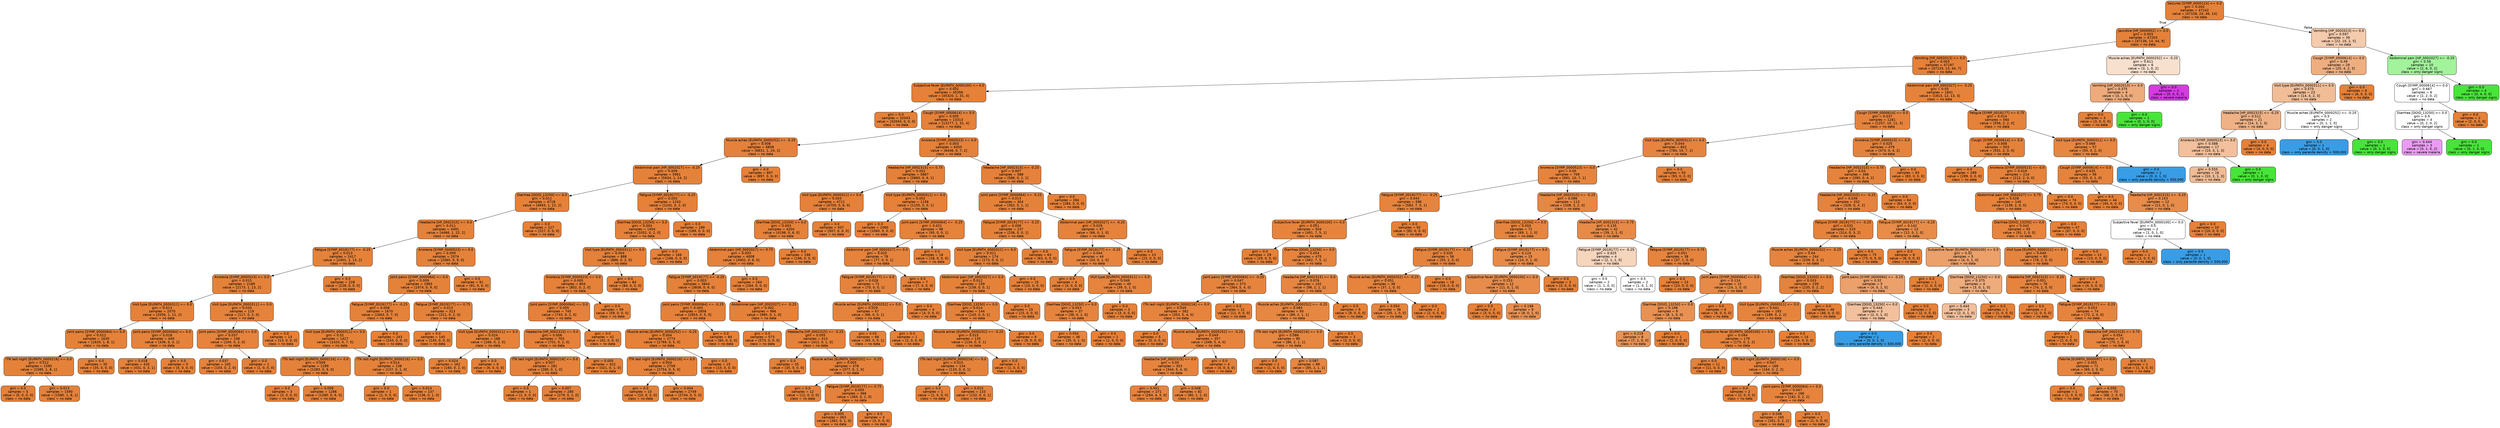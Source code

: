 digraph Tree {
node [shape=box, style="filled, rounded", color="black", fontname=helvetica] ;
edge [fontname=helvetica] ;
0 [label="Seizures [SYMP_0000124] <= 0.0\ngini = 0.004\nsamples = 47242\nvalue = [47158, 24, 46, 14]\nclass = no data", fillcolor="#e58139"] ;
1 [label="Jaundice [HP_0000952] <= 0.0\ngini = 0.003\nsamples = 47203\nvalue = [47136, 14, 44, 9]\nclass = no data", fillcolor="#e58139"] ;
0 -> 1 [labeldistance=2.5, labelangle=45, headlabel="True"] ;
2 [label="Vomiting [HP_0002013] <= 0.0\ngini = 0.003\nsamples = 47197\nvalue = [47133, 13, 44, 7]\nclass = no data", fillcolor="#e58139"] ;
1 -> 2 ;
3 [label="Subjective fever [EUPATH_0000100] <= 0.0\ngini = 0.002\nsamples = 45356\nvalue = [45320, 1, 31, 4]\nclass = no data", fillcolor="#e58139"] ;
2 -> 3 ;
4 [label="gini = 0.0\nsamples = 32043\nvalue = [32043, 0, 0, 0]\nclass = no data", fillcolor="#e58139"] ;
3 -> 4 ;
5 [label="Cough [SYMP_0000614] <= 0.0\ngini = 0.005\nsamples = 13313\nvalue = [13277, 1, 31, 4]\nclass = no data", fillcolor="#e5813a"] ;
3 -> 5 ;
6 [label="Muscle aches [EUPATH_0000252] <= -0.25\ngini = 0.008\nsamples = 6858\nvalue = [6831, 1, 24, 2]\nclass = no data", fillcolor="#e5813a"] ;
5 -> 6 ;
7 [label="Abdominal pain [HP_0002027] <= -0.25\ngini = 0.009\nsamples = 5961\nvalue = [5934, 1, 24, 2]\nclass = no data", fillcolor="#e5823a"] ;
6 -> 7 ;
8 [label="Diarrhea [DOID_13250] <= 0.0\ngini = 0.011\nsamples = 4718\nvalue = [4693, 1, 22, 2]\nclass = no data", fillcolor="#e5823a"] ;
7 -> 8 ;
9 [label="Headache [HP_0002315] <= 0.0\ngini = 0.011\nsamples = 4491\nvalue = [4466, 1, 22, 2]\nclass = no data", fillcolor="#e5823a"] ;
8 -> 9 ;
10 [label="Fatigue [SYMP_0019177] <= -0.25\ngini = 0.013\nsamples = 2417\nvalue = [2401, 1, 13, 2]\nclass = no data", fillcolor="#e5823a"] ;
9 -> 10 ;
11 [label="Anorexia [SYMP_0000523] <= 0.0\ngini = 0.015\nsamples = 2189\nvalue = [2173, 1, 13, 2]\nclass = no data", fillcolor="#e5823a"] ;
10 -> 11 ;
12 [label="Visit type [EUPATH_0000311] <= 0.0\ngini = 0.013\nsamples = 2070\nvalue = [2056, 1, 11, 2]\nclass = no data", fillcolor="#e5823a"] ;
11 -> 12 ;
13 [label="Joint pains [SYMP_0000064] <= 0.0\ngini = 0.012\nsamples = 1630\nvalue = [1620, 1, 8, 1]\nclass = no data", fillcolor="#e5823a"] ;
12 -> 13 ;
14 [label="ITN last night [EUPATH_0000216] <= 0.0\ngini = 0.012\nsamples = 1595\nvalue = [1585, 1, 8, 1]\nclass = no data", fillcolor="#e5823a"] ;
13 -> 14 ;
15 [label="gini = 0.0\nsamples = 5\nvalue = [5, 0, 0, 0]\nclass = no data", fillcolor="#e58139"] ;
14 -> 15 ;
16 [label="gini = 0.013\nsamples = 1590\nvalue = [1580, 1, 8, 1]\nclass = no data", fillcolor="#e5823a"] ;
14 -> 16 ;
17 [label="gini = 0.0\nsamples = 35\nvalue = [35, 0, 0, 0]\nclass = no data", fillcolor="#e58139"] ;
13 -> 17 ;
18 [label="Joint pains [SYMP_0000064] <= 0.0\ngini = 0.018\nsamples = 440\nvalue = [436, 0, 3, 1]\nclass = no data", fillcolor="#e5823b"] ;
12 -> 18 ;
19 [label="gini = 0.018\nsamples = 435\nvalue = [431, 0, 3, 1]\nclass = no data", fillcolor="#e5823b"] ;
18 -> 19 ;
20 [label="gini = 0.0\nsamples = 5\nvalue = [5, 0, 0, 0]\nclass = no data", fillcolor="#e58139"] ;
18 -> 20 ;
21 [label="Visit type [EUPATH_0000311] <= 0.0\ngini = 0.033\nsamples = 119\nvalue = [117, 0, 2, 0]\nclass = no data", fillcolor="#e5833c"] ;
11 -> 21 ;
22 [label="Joint pains [SYMP_0000064] <= 0.0\ngini = 0.037\nsamples = 106\nvalue = [104, 0, 2, 0]\nclass = no data", fillcolor="#e6833d"] ;
21 -> 22 ;
23 [label="gini = 0.037\nsamples = 105\nvalue = [103, 0, 2, 0]\nclass = no data", fillcolor="#e6833d"] ;
22 -> 23 ;
24 [label="gini = 0.0\nsamples = 1\nvalue = [1, 0, 0, 0]\nclass = no data", fillcolor="#e58139"] ;
22 -> 24 ;
25 [label="gini = 0.0\nsamples = 13\nvalue = [13, 0, 0, 0]\nclass = no data", fillcolor="#e58139"] ;
21 -> 25 ;
26 [label="gini = 0.0\nsamples = 228\nvalue = [228, 0, 0, 0]\nclass = no data", fillcolor="#e58139"] ;
10 -> 26 ;
27 [label="Anorexia [SYMP_0000523] <= 0.0\ngini = 0.009\nsamples = 2074\nvalue = [2065, 0, 9, 0]\nclass = no data", fillcolor="#e5823a"] ;
9 -> 27 ;
28 [label="Joint pains [SYMP_0000064] <= 0.0\ngini = 0.009\nsamples = 1983\nvalue = [1974, 0, 9, 0]\nclass = no data", fillcolor="#e5823a"] ;
27 -> 28 ;
29 [label="Fatigue [SYMP_0019177] <= -0.25\ngini = 0.008\nsamples = 1670\nvalue = [1663, 0, 7, 0]\nclass = no data", fillcolor="#e5823a"] ;
28 -> 29 ;
30 [label="Visit type [EUPATH_0000311] <= 0.0\ngini = 0.01\nsamples = 1427\nvalue = [1420, 0, 7, 0]\nclass = no data", fillcolor="#e5823a"] ;
29 -> 30 ;
31 [label="ITN last night [EUPATH_0000216] <= 0.0\ngini = 0.009\nsamples = 1289\nvalue = [1283, 0, 6, 0]\nclass = no data", fillcolor="#e5823a"] ;
30 -> 31 ;
32 [label="gini = 0.0\nsamples = 3\nvalue = [3, 0, 0, 0]\nclass = no data", fillcolor="#e58139"] ;
31 -> 32 ;
33 [label="gini = 0.009\nsamples = 1286\nvalue = [1280, 0, 6, 0]\nclass = no data", fillcolor="#e5823a"] ;
31 -> 33 ;
34 [label="ITN last night [EUPATH_0000216] <= 0.0\ngini = 0.014\nsamples = 138\nvalue = [137, 0, 1, 0]\nclass = no data", fillcolor="#e5823a"] ;
30 -> 34 ;
35 [label="gini = 0.0\nsamples = 1\nvalue = [1, 0, 0, 0]\nclass = no data", fillcolor="#e58139"] ;
34 -> 35 ;
36 [label="gini = 0.014\nsamples = 137\nvalue = [136, 0, 1, 0]\nclass = no data", fillcolor="#e5823a"] ;
34 -> 36 ;
37 [label="gini = 0.0\nsamples = 243\nvalue = [243, 0, 0, 0]\nclass = no data", fillcolor="#e58139"] ;
29 -> 37 ;
38 [label="Fatigue [SYMP_0019177] <= 0.75\ngini = 0.013\nsamples = 313\nvalue = [311, 0, 2, 0]\nclass = no data", fillcolor="#e5823a"] ;
28 -> 38 ;
39 [label="gini = 0.0\nsamples = 145\nvalue = [145, 0, 0, 0]\nclass = no data", fillcolor="#e58139"] ;
38 -> 39 ;
40 [label="Visit type [EUPATH_0000311] <= 0.0\ngini = 0.024\nsamples = 168\nvalue = [166, 0, 2, 0]\nclass = no data", fillcolor="#e5833b"] ;
38 -> 40 ;
41 [label="gini = 0.024\nsamples = 162\nvalue = [160, 0, 2, 0]\nclass = no data", fillcolor="#e5833b"] ;
40 -> 41 ;
42 [label="gini = 0.0\nsamples = 6\nvalue = [6, 0, 0, 0]\nclass = no data", fillcolor="#e58139"] ;
40 -> 42 ;
43 [label="gini = 0.0\nsamples = 91\nvalue = [91, 0, 0, 0]\nclass = no data", fillcolor="#e58139"] ;
27 -> 43 ;
44 [label="gini = 0.0\nsamples = 227\nvalue = [227, 0, 0, 0]\nclass = no data", fillcolor="#e58139"] ;
8 -> 44 ;
45 [label="Fatigue [SYMP_0019177] <= -0.25\ngini = 0.003\nsamples = 1243\nvalue = [1241, 0, 2, 0]\nclass = no data", fillcolor="#e58139"] ;
7 -> 45 ;
46 [label="Diarrhea [DOID_13250] <= 0.0\ngini = 0.004\nsamples = 1054\nvalue = [1052, 0, 2, 0]\nclass = no data", fillcolor="#e58139"] ;
45 -> 46 ;
47 [label="Visit type [EUPATH_0000311] <= 0.0\ngini = 0.004\nsamples = 888\nvalue = [886, 0, 2, 0]\nclass = no data", fillcolor="#e58139"] ;
46 -> 47 ;
48 [label="Anorexia [SYMP_0000523] <= 0.0\ngini = 0.005\nsamples = 804\nvalue = [802, 0, 2, 0]\nclass = no data", fillcolor="#e58139"] ;
47 -> 48 ;
49 [label="Joint pains [SYMP_0000064] <= 0.0\ngini = 0.005\nsamples = 745\nvalue = [743, 0, 2, 0]\nclass = no data", fillcolor="#e5813a"] ;
48 -> 49 ;
50 [label="Headache [HP_0002315] <= 0.0\ngini = 0.006\nsamples = 703\nvalue = [701, 0, 2, 0]\nclass = no data", fillcolor="#e5813a"] ;
49 -> 50 ;
51 [label="ITN last night [EUPATH_0000216] <= 0.0\ngini = 0.007\nsamples = 281\nvalue = [280, 0, 1, 0]\nclass = no data", fillcolor="#e5813a"] ;
50 -> 51 ;
52 [label="gini = 0.0\nsamples = 1\nvalue = [1, 0, 0, 0]\nclass = no data", fillcolor="#e58139"] ;
51 -> 52 ;
53 [label="gini = 0.007\nsamples = 280\nvalue = [279, 0, 1, 0]\nclass = no data", fillcolor="#e5813a"] ;
51 -> 53 ;
54 [label="gini = 0.005\nsamples = 422\nvalue = [421, 0, 1, 0]\nclass = no data", fillcolor="#e58139"] ;
50 -> 54 ;
55 [label="gini = 0.0\nsamples = 42\nvalue = [42, 0, 0, 0]\nclass = no data", fillcolor="#e58139"] ;
49 -> 55 ;
56 [label="gini = 0.0\nsamples = 59\nvalue = [59, 0, 0, 0]\nclass = no data", fillcolor="#e58139"] ;
48 -> 56 ;
57 [label="gini = 0.0\nsamples = 84\nvalue = [84, 0, 0, 0]\nclass = no data", fillcolor="#e58139"] ;
47 -> 57 ;
58 [label="gini = 0.0\nsamples = 166\nvalue = [166, 0, 0, 0]\nclass = no data", fillcolor="#e58139"] ;
46 -> 58 ;
59 [label="gini = 0.0\nsamples = 189\nvalue = [189, 0, 0, 0]\nclass = no data", fillcolor="#e58139"] ;
45 -> 59 ;
60 [label="gini = 0.0\nsamples = 897\nvalue = [897, 0, 0, 0]\nclass = no data", fillcolor="#e58139"] ;
6 -> 60 ;
61 [label="Anorexia [SYMP_0000523] <= 0.0\ngini = 0.003\nsamples = 6455\nvalue = [6446, 0, 7, 2]\nclass = no data", fillcolor="#e58139"] ;
5 -> 61 ;
62 [label="Headache [HP_0002315] <= 0.75\ngini = 0.002\nsamples = 5867\nvalue = [5860, 0, 6, 1]\nclass = no data", fillcolor="#e58139"] ;
61 -> 62 ;
63 [label="Visit type [EUPATH_0000311] <= 0.0\ngini = 0.003\nsamples = 4711\nvalue = [4705, 0, 6, 0]\nclass = no data", fillcolor="#e58139"] ;
62 -> 63 ;
64 [label="Diarrhea [DOID_13250] <= 0.0\ngini = 0.003\nsamples = 4204\nvalue = [4198, 0, 6, 0]\nclass = no data", fillcolor="#e58139"] ;
63 -> 64 ;
65 [label="Abdominal pain [HP_0002027] <= 0.75\ngini = 0.003\nsamples = 4008\nvalue = [4002, 0, 6, 0]\nclass = no data", fillcolor="#e58139"] ;
64 -> 65 ;
66 [label="Fatigue [SYMP_0019177] <= -0.25\ngini = 0.003\nsamples = 3844\nvalue = [3838, 0, 6, 0]\nclass = no data", fillcolor="#e58139"] ;
65 -> 66 ;
67 [label="Joint pains [SYMP_0000064] <= -0.25\ngini = 0.003\nsamples = 2858\nvalue = [2853, 0, 5, 0]\nclass = no data", fillcolor="#e58139"] ;
66 -> 67 ;
68 [label="Muscle aches [EUPATH_0000252] <= -0.25\ngini = 0.004\nsamples = 2774\nvalue = [2769, 0, 5, 0]\nclass = no data", fillcolor="#e58139"] ;
67 -> 68 ;
69 [label="ITN last night [EUPATH_0000216] <= 0.0\ngini = 0.004\nsamples = 2759\nvalue = [2754, 0, 5, 0]\nclass = no data", fillcolor="#e58139"] ;
68 -> 69 ;
70 [label="gini = 0.0\nsamples = 10\nvalue = [10, 0, 0, 0]\nclass = no data", fillcolor="#e58139"] ;
69 -> 70 ;
71 [label="gini = 0.004\nsamples = 2749\nvalue = [2744, 0, 5, 0]\nclass = no data", fillcolor="#e58139"] ;
69 -> 71 ;
72 [label="gini = 0.0\nsamples = 15\nvalue = [15, 0, 0, 0]\nclass = no data", fillcolor="#e58139"] ;
68 -> 72 ;
73 [label="gini = 0.0\nsamples = 84\nvalue = [84, 0, 0, 0]\nclass = no data", fillcolor="#e58139"] ;
67 -> 73 ;
74 [label="Abdominal pain [HP_0002027] <= -0.25\ngini = 0.002\nsamples = 986\nvalue = [985, 0, 1, 0]\nclass = no data", fillcolor="#e58139"] ;
66 -> 74 ;
75 [label="gini = 0.0\nsamples = 573\nvalue = [573, 0, 0, 0]\nclass = no data", fillcolor="#e58139"] ;
74 -> 75 ;
76 [label="Headache [HP_0002315] <= -0.25\ngini = 0.005\nsamples = 413\nvalue = [412, 0, 1, 0]\nclass = no data", fillcolor="#e58139"] ;
74 -> 76 ;
77 [label="gini = 0.0\nsamples = 35\nvalue = [35, 0, 0, 0]\nclass = no data", fillcolor="#e58139"] ;
76 -> 77 ;
78 [label="Muscle aches [EUPATH_0000252] <= -0.25\ngini = 0.005\nsamples = 378\nvalue = [377, 0, 1, 0]\nclass = no data", fillcolor="#e5813a"] ;
76 -> 78 ;
79 [label="gini = 0.0\nsamples = 12\nvalue = [12, 0, 0, 0]\nclass = no data", fillcolor="#e58139"] ;
78 -> 79 ;
80 [label="Fatigue [SYMP_0019177] <= 0.75\ngini = 0.005\nsamples = 366\nvalue = [365, 0, 1, 0]\nclass = no data", fillcolor="#e5813a"] ;
78 -> 80 ;
81 [label="gini = 0.005\nsamples = 363\nvalue = [362, 0, 1, 0]\nclass = no data", fillcolor="#e5813a"] ;
80 -> 81 ;
82 [label="gini = 0.0\nsamples = 3\nvalue = [3, 0, 0, 0]\nclass = no data", fillcolor="#e58139"] ;
80 -> 82 ;
83 [label="gini = 0.0\nsamples = 164\nvalue = [164, 0, 0, 0]\nclass = no data", fillcolor="#e58139"] ;
65 -> 83 ;
84 [label="gini = 0.0\nsamples = 196\nvalue = [196, 0, 0, 0]\nclass = no data", fillcolor="#e58139"] ;
64 -> 84 ;
85 [label="gini = 0.0\nsamples = 507\nvalue = [507, 0, 0, 0]\nclass = no data", fillcolor="#e58139"] ;
63 -> 85 ;
86 [label="Visit type [EUPATH_0000311] <= 0.0\ngini = 0.002\nsamples = 1156\nvalue = [1155, 0, 0, 1]\nclass = no data", fillcolor="#e58139"] ;
62 -> 86 ;
87 [label="gini = 0.0\nsamples = 1060\nvalue = [1060, 0, 0, 0]\nclass = no data", fillcolor="#e58139"] ;
86 -> 87 ;
88 [label="Joint pains [SYMP_0000064] <= -0.25\ngini = 0.021\nsamples = 96\nvalue = [95, 0, 0, 1]\nclass = no data", fillcolor="#e5823b"] ;
86 -> 88 ;
89 [label="Abdominal pain [HP_0002027] <= 0.0\ngini = 0.025\nsamples = 78\nvalue = [77, 0, 0, 1]\nclass = no data", fillcolor="#e5833c"] ;
88 -> 89 ;
90 [label="Fatigue [SYMP_0019177] <= 0.0\ngini = 0.028\nsamples = 71\nvalue = [70, 0, 0, 1]\nclass = no data", fillcolor="#e5833c"] ;
89 -> 90 ;
91 [label="Muscle aches [EUPATH_0000252] <= 0.0\ngini = 0.029\nsamples = 67\nvalue = [66, 0, 0, 1]\nclass = no data", fillcolor="#e5833c"] ;
90 -> 91 ;
92 [label="gini = 0.03\nsamples = 66\nvalue = [65, 0, 0, 1]\nclass = no data", fillcolor="#e5833c"] ;
91 -> 92 ;
93 [label="gini = 0.0\nsamples = 1\nvalue = [1, 0, 0, 0]\nclass = no data", fillcolor="#e58139"] ;
91 -> 93 ;
94 [label="gini = 0.0\nsamples = 4\nvalue = [4, 0, 0, 0]\nclass = no data", fillcolor="#e58139"] ;
90 -> 94 ;
95 [label="gini = 0.0\nsamples = 7\nvalue = [7, 0, 0, 0]\nclass = no data", fillcolor="#e58139"] ;
89 -> 95 ;
96 [label="gini = 0.0\nsamples = 18\nvalue = [18, 0, 0, 0]\nclass = no data", fillcolor="#e58139"] ;
88 -> 96 ;
97 [label="Headache [HP_0002315] <= -0.25\ngini = 0.007\nsamples = 588\nvalue = [586, 0, 1, 1]\nclass = no data", fillcolor="#e5813a"] ;
61 -> 97 ;
98 [label="Joint pains [SYMP_0000064] <= -0.25\ngini = 0.013\nsamples = 304\nvalue = [302, 0, 1, 1]\nclass = no data", fillcolor="#e5823a"] ;
97 -> 98 ;
99 [label="Fatigue [SYMP_0019177] <= -0.25\ngini = 0.008\nsamples = 237\nvalue = [236, 0, 0, 1]\nclass = no data", fillcolor="#e5823a"] ;
98 -> 99 ;
100 [label="Visit type [EUPATH_0000311] <= 0.0\ngini = 0.011\nsamples = 174\nvalue = [173, 0, 0, 1]\nclass = no data", fillcolor="#e5823a"] ;
99 -> 100 ;
101 [label="Abdominal pain [HP_0002027] <= 0.0\ngini = 0.012\nsamples = 159\nvalue = [158, 0, 0, 1]\nclass = no data", fillcolor="#e5823a"] ;
100 -> 101 ;
102 [label="Diarrhea [DOID_13250] <= 0.0\ngini = 0.014\nsamples = 144\nvalue = [143, 0, 0, 1]\nclass = no data", fillcolor="#e5823a"] ;
101 -> 102 ;
103 [label="Muscle aches [EUPATH_0000252] <= -0.25\ngini = 0.015\nsamples = 135\nvalue = [134, 0, 0, 1]\nclass = no data", fillcolor="#e5823a"] ;
102 -> 103 ;
104 [label="ITN last night [EUPATH_0000216] <= 0.0\ngini = 0.015\nsamples = 134\nvalue = [133, 0, 0, 1]\nclass = no data", fillcolor="#e5823a"] ;
103 -> 104 ;
105 [label="gini = 0.0\nsamples = 1\nvalue = [1, 0, 0, 0]\nclass = no data", fillcolor="#e58139"] ;
104 -> 105 ;
106 [label="gini = 0.015\nsamples = 133\nvalue = [132, 0, 0, 1]\nclass = no data", fillcolor="#e5823b"] ;
104 -> 106 ;
107 [label="gini = 0.0\nsamples = 1\nvalue = [1, 0, 0, 0]\nclass = no data", fillcolor="#e58139"] ;
103 -> 107 ;
108 [label="gini = 0.0\nsamples = 9\nvalue = [9, 0, 0, 0]\nclass = no data", fillcolor="#e58139"] ;
102 -> 108 ;
109 [label="gini = 0.0\nsamples = 15\nvalue = [15, 0, 0, 0]\nclass = no data", fillcolor="#e58139"] ;
101 -> 109 ;
110 [label="gini = 0.0\nsamples = 15\nvalue = [15, 0, 0, 0]\nclass = no data", fillcolor="#e58139"] ;
100 -> 110 ;
111 [label="gini = 0.0\nsamples = 63\nvalue = [63, 0, 0, 0]\nclass = no data", fillcolor="#e58139"] ;
99 -> 111 ;
112 [label="Abdominal pain [HP_0002027] <= -0.25\ngini = 0.029\nsamples = 67\nvalue = [66, 0, 1, 0]\nclass = no data", fillcolor="#e5833c"] ;
98 -> 112 ;
113 [label="Fatigue [SYMP_0019177] <= -0.25\ngini = 0.044\nsamples = 44\nvalue = [43, 0, 1, 0]\nclass = no data", fillcolor="#e6843e"] ;
112 -> 113 ;
114 [label="gini = 0.0\nsamples = 4\nvalue = [4, 0, 0, 0]\nclass = no data", fillcolor="#e58139"] ;
113 -> 114 ;
115 [label="Visit type [EUPATH_0000311] <= 0.0\ngini = 0.049\nsamples = 40\nvalue = [39, 0, 1, 0]\nclass = no data", fillcolor="#e6843e"] ;
113 -> 115 ;
116 [label="Diarrhea [DOID_13250] <= 0.0\ngini = 0.053\nsamples = 37\nvalue = [36, 0, 1, 0]\nclass = no data", fillcolor="#e6843e"] ;
115 -> 116 ;
117 [label="gini = 0.054\nsamples = 36\nvalue = [35, 0, 1, 0]\nclass = no data", fillcolor="#e6853f"] ;
116 -> 117 ;
118 [label="gini = 0.0\nsamples = 1\nvalue = [1, 0, 0, 0]\nclass = no data", fillcolor="#e58139"] ;
116 -> 118 ;
119 [label="gini = 0.0\nsamples = 3\nvalue = [3, 0, 0, 0]\nclass = no data", fillcolor="#e58139"] ;
115 -> 119 ;
120 [label="gini = 0.0\nsamples = 23\nvalue = [23, 0, 0, 0]\nclass = no data", fillcolor="#e58139"] ;
112 -> 120 ;
121 [label="gini = 0.0\nsamples = 284\nvalue = [284, 0, 0, 0]\nclass = no data", fillcolor="#e58139"] ;
97 -> 121 ;
122 [label="Abdominal pain [HP_0002027] <= -0.25\ngini = 0.03\nsamples = 1841\nvalue = [1813, 12, 13, 3]\nclass = no data", fillcolor="#e5833c"] ;
2 -> 122 ;
123 [label="Cough [SYMP_0000614] <= 0.0\ngini = 0.037\nsamples = 1281\nvalue = [1257, 10, 11, 3]\nclass = no data", fillcolor="#e5833d"] ;
122 -> 123 ;
124 [label="Visit type [EUPATH_0000311] <= 0.0\ngini = 0.044\nsamples = 802\nvalue = [784, 10, 7, 1]\nclass = no data", fillcolor="#e6843e"] ;
123 -> 124 ;
125 [label="Anorexia [SYMP_0000523] <= 0.0\ngini = 0.05\nsamples = 709\nvalue = [691, 10, 7, 1]\nclass = no data", fillcolor="#e6843e"] ;
124 -> 125 ;
126 [label="Fatigue [SYMP_0019177] <= -0.25\ngini = 0.043\nsamples = 596\nvalue = [583, 7, 5, 1]\nclass = no data", fillcolor="#e6843d"] ;
125 -> 126 ;
127 [label="Subjective fever [EUPATH_0000100] <= 0.0\ngini = 0.051\nsamples = 504\nvalue = [491, 7, 5, 1]\nclass = no data", fillcolor="#e6843e"] ;
126 -> 127 ;
128 [label="gini = 0.0\nsamples = 29\nvalue = [29, 0, 0, 0]\nclass = no data", fillcolor="#e58139"] ;
127 -> 128 ;
129 [label="Diarrhea [DOID_13250] <= 0.0\ngini = 0.054\nsamples = 475\nvalue = [462, 7, 5, 1]\nclass = no data", fillcolor="#e6843e"] ;
127 -> 129 ;
130 [label="Joint pains [SYMP_0000064] <= -0.25\ngini = 0.047\nsamples = 373\nvalue = [364, 5, 4, 0]\nclass = no data", fillcolor="#e6843e"] ;
129 -> 130 ;
131 [label="ITN last night [EUPATH_0000216] <= 0.0\ngini = 0.049\nsamples = 362\nvalue = [353, 5, 4, 0]\nclass = no data", fillcolor="#e6843e"] ;
130 -> 131 ;
132 [label="gini = 0.0\nsamples = 5\nvalue = [5, 0, 0, 0]\nclass = no data", fillcolor="#e58139"] ;
131 -> 132 ;
133 [label="Muscle aches [EUPATH_0000252] <= -0.25\ngini = 0.049\nsamples = 357\nvalue = [348, 5, 4, 0]\nclass = no data", fillcolor="#e6843e"] ;
131 -> 133 ;
134 [label="Headache [HP_0002315] <= 0.0\ngini = 0.05\nsamples = 353\nvalue = [344, 5, 4, 0]\nclass = no data", fillcolor="#e6843e"] ;
133 -> 134 ;
135 [label="gini = 0.051\nsamples = 271\nvalue = [264, 4, 3, 0]\nclass = no data", fillcolor="#e6843e"] ;
134 -> 135 ;
136 [label="gini = 0.048\nsamples = 82\nvalue = [80, 1, 1, 0]\nclass = no data", fillcolor="#e6843e"] ;
134 -> 136 ;
137 [label="gini = 0.0\nsamples = 4\nvalue = [4, 0, 0, 0]\nclass = no data", fillcolor="#e58139"] ;
133 -> 137 ;
138 [label="gini = 0.0\nsamples = 11\nvalue = [11, 0, 0, 0]\nclass = no data", fillcolor="#e58139"] ;
130 -> 138 ;
139 [label="Headache [HP_0002315] <= 0.0\ngini = 0.076\nsamples = 102\nvalue = [98, 2, 1, 1]\nclass = no data", fillcolor="#e68641"] ;
129 -> 139 ;
140 [label="Muscle aches [EUPATH_0000252] <= -0.25\ngini = 0.083\nsamples = 93\nvalue = [89, 2, 1, 1]\nclass = no data", fillcolor="#e68742"] ;
139 -> 140 ;
141 [label="ITN last night [EUPATH_0000216] <= 0.0\ngini = 0.086\nsamples = 90\nvalue = [86, 2, 1, 1]\nclass = no data", fillcolor="#e68742"] ;
140 -> 141 ;
142 [label="gini = 0.0\nsamples = 1\nvalue = [1, 0, 0, 0]\nclass = no data", fillcolor="#e58139"] ;
141 -> 142 ;
143 [label="gini = 0.087\nsamples = 89\nvalue = [85, 2, 1, 1]\nclass = no data", fillcolor="#e68742"] ;
141 -> 143 ;
144 [label="gini = 0.0\nsamples = 3\nvalue = [3, 0, 0, 0]\nclass = no data", fillcolor="#e58139"] ;
140 -> 144 ;
145 [label="gini = 0.0\nsamples = 9\nvalue = [9, 0, 0, 0]\nclass = no data", fillcolor="#e58139"] ;
139 -> 145 ;
146 [label="gini = 0.0\nsamples = 92\nvalue = [92, 0, 0, 0]\nclass = no data", fillcolor="#e58139"] ;
126 -> 146 ;
147 [label="Headache [HP_0002315] <= -0.25\ngini = 0.086\nsamples = 113\nvalue = [108, 3, 2, 0]\nclass = no data", fillcolor="#e68742"] ;
125 -> 147 ;
148 [label="Diarrhea [DOID_13250] <= 0.0\ngini = 0.055\nsamples = 71\nvalue = [69, 1, 1, 0]\nclass = no data", fillcolor="#e6853f"] ;
147 -> 148 ;
149 [label="Fatigue [SYMP_0019177] <= -0.25\ngini = 0.035\nsamples = 56\nvalue = [55, 1, 0, 0]\nclass = no data", fillcolor="#e5833d"] ;
148 -> 149 ;
150 [label="Muscle aches [EUPATH_0000252] <= -0.25\ngini = 0.051\nsamples = 38\nvalue = [37, 1, 0, 0]\nclass = no data", fillcolor="#e6843e"] ;
149 -> 150 ;
151 [label="gini = 0.054\nsamples = 36\nvalue = [35, 1, 0, 0]\nclass = no data", fillcolor="#e6853f"] ;
150 -> 151 ;
152 [label="gini = 0.0\nsamples = 2\nvalue = [2, 0, 0, 0]\nclass = no data", fillcolor="#e58139"] ;
150 -> 152 ;
153 [label="gini = 0.0\nsamples = 18\nvalue = [18, 0, 0, 0]\nclass = no data", fillcolor="#e58139"] ;
149 -> 153 ;
154 [label="Fatigue [SYMP_0019177] <= 0.0\ngini = 0.124\nsamples = 15\nvalue = [14, 0, 1, 0]\nclass = no data", fillcolor="#e78a47"] ;
148 -> 154 ;
155 [label="Subjective fever [EUPATH_0000100] <= 0.0\ngini = 0.153\nsamples = 12\nvalue = [11, 0, 1, 0]\nclass = no data", fillcolor="#e78c4b"] ;
154 -> 155 ;
156 [label="gini = 0.0\nsamples = 3\nvalue = [3, 0, 0, 0]\nclass = no data", fillcolor="#e58139"] ;
155 -> 156 ;
157 [label="gini = 0.198\nsamples = 9\nvalue = [8, 0, 1, 0]\nclass = no data", fillcolor="#e89152"] ;
155 -> 157 ;
158 [label="gini = 0.0\nsamples = 3\nvalue = [3, 0, 0, 0]\nclass = no data", fillcolor="#e58139"] ;
154 -> 158 ;
159 [label="Headache [HP_0002315] <= 0.75\ngini = 0.135\nsamples = 42\nvalue = [39, 2, 1, 0]\nclass = no data", fillcolor="#e78a48"] ;
147 -> 159 ;
160 [label="Fatigue [SYMP_0019177] <= -0.25\ngini = 0.625\nsamples = 4\nvalue = [2, 1, 1, 0]\nclass = no data", fillcolor="#f6d5bd"] ;
159 -> 160 ;
161 [label="gini = 0.5\nsamples = 2\nvalue = [1, 1, 0, 0]\nclass = no data", fillcolor="#ffffff"] ;
160 -> 161 ;
162 [label="gini = 0.5\nsamples = 2\nvalue = [1, 0, 1, 0]\nclass = no data", fillcolor="#ffffff"] ;
160 -> 162 ;
163 [label="Fatigue [SYMP_0019177] <= 0.75\ngini = 0.051\nsamples = 38\nvalue = [37, 1, 0, 0]\nclass = no data", fillcolor="#e6843e"] ;
159 -> 163 ;
164 [label="gini = 0.0\nsamples = 23\nvalue = [23, 0, 0, 0]\nclass = no data", fillcolor="#e58139"] ;
163 -> 164 ;
165 [label="Joint pains [SYMP_0000064] <= 0.0\ngini = 0.124\nsamples = 15\nvalue = [14, 1, 0, 0]\nclass = no data", fillcolor="#e78a47"] ;
163 -> 165 ;
166 [label="Diarrhea [DOID_13250] <= 0.0\ngini = 0.198\nsamples = 9\nvalue = [8, 1, 0, 0]\nclass = no data", fillcolor="#e89152"] ;
165 -> 166 ;
167 [label="gini = 0.219\nsamples = 8\nvalue = [7, 1, 0, 0]\nclass = no data", fillcolor="#e99355"] ;
166 -> 167 ;
168 [label="gini = 0.0\nsamples = 1\nvalue = [1, 0, 0, 0]\nclass = no data", fillcolor="#e58139"] ;
166 -> 168 ;
169 [label="gini = 0.0\nsamples = 6\nvalue = [6, 0, 0, 0]\nclass = no data", fillcolor="#e58139"] ;
165 -> 169 ;
170 [label="gini = 0.0\nsamples = 93\nvalue = [93, 0, 0, 0]\nclass = no data", fillcolor="#e58139"] ;
124 -> 170 ;
171 [label="Anorexia [SYMP_0000523] <= 0.0\ngini = 0.025\nsamples = 479\nvalue = [473, 0, 4, 2]\nclass = no data", fillcolor="#e5833c"] ;
123 -> 171 ;
172 [label="Headache [HP_0002315] <= 0.75\ngini = 0.03\nsamples = 396\nvalue = [390, 0, 4, 2]\nclass = no data", fillcolor="#e5833c"] ;
171 -> 172 ;
173 [label="Headache [HP_0002315] <= -0.25\ngini = 0.036\nsamples = 332\nvalue = [326, 0, 4, 2]\nclass = no data", fillcolor="#e5833d"] ;
172 -> 173 ;
174 [label="Fatigue [SYMP_0019177] <= -0.25\ngini = 0.031\nsamples = 319\nvalue = [314, 0, 3, 2]\nclass = no data", fillcolor="#e5833c"] ;
173 -> 174 ;
175 [label="Muscle aches [EUPATH_0000252] <= -0.25\ngini = 0.04\nsamples = 244\nvalue = [239, 0, 3, 2]\nclass = no data", fillcolor="#e6843d"] ;
174 -> 175 ;
176 [label="Diarrhea [DOID_13250] <= 0.0\ngini = 0.033\nsamples = 239\nvalue = [235, 0, 2, 2]\nclass = no data", fillcolor="#e5833c"] ;
175 -> 176 ;
177 [label="Visit type [EUPATH_0000311] <= 0.0\ngini = 0.041\nsamples = 193\nvalue = [189, 0, 2, 2]\nclass = no data", fillcolor="#e6843d"] ;
176 -> 177 ;
178 [label="Subjective fever [EUPATH_0000100] <= 0.0\ngini = 0.044\nsamples = 179\nvalue = [175, 0, 2, 2]\nclass = no data", fillcolor="#e6843d"] ;
177 -> 178 ;
179 [label="gini = 0.0\nsamples = 11\nvalue = [11, 0, 0, 0]\nclass = no data", fillcolor="#e58139"] ;
178 -> 179 ;
180 [label="ITN last night [EUPATH_0000216] <= 0.0\ngini = 0.047\nsamples = 168\nvalue = [164, 0, 2, 2]\nclass = no data", fillcolor="#e6843e"] ;
178 -> 180 ;
181 [label="gini = 0.0\nsamples = 2\nvalue = [2, 0, 0, 0]\nclass = no data", fillcolor="#e58139"] ;
180 -> 181 ;
182 [label="Joint pains [SYMP_0000064] <= 0.0\ngini = 0.047\nsamples = 166\nvalue = [162, 0, 2, 2]\nclass = no data", fillcolor="#e6843e"] ;
180 -> 182 ;
183 [label="gini = 0.048\nsamples = 165\nvalue = [161, 0, 2, 2]\nclass = no data", fillcolor="#e6843e"] ;
182 -> 183 ;
184 [label="gini = 0.0\nsamples = 1\nvalue = [1, 0, 0, 0]\nclass = no data", fillcolor="#e58139"] ;
182 -> 184 ;
185 [label="gini = 0.0\nsamples = 14\nvalue = [14, 0, 0, 0]\nclass = no data", fillcolor="#e58139"] ;
177 -> 185 ;
186 [label="gini = 0.0\nsamples = 46\nvalue = [46, 0, 0, 0]\nclass = no data", fillcolor="#e58139"] ;
176 -> 186 ;
187 [label="Joint pains [SYMP_0000064] <= -0.25\ngini = 0.32\nsamples = 5\nvalue = [4, 0, 1, 0]\nclass = no data", fillcolor="#eca06a"] ;
175 -> 187 ;
188 [label="Diarrhea [DOID_13250] <= 0.0\ngini = 0.444\nsamples = 3\nvalue = [2, 0, 1, 0]\nclass = no data", fillcolor="#f2c09c"] ;
187 -> 188 ;
189 [label="gini = 0.0\nsamples = 1\nvalue = [0, 0, 1, 0]\nclass = only parasite density > 500,000", fillcolor="#399de5"] ;
188 -> 189 ;
190 [label="gini = 0.0\nsamples = 2\nvalue = [2, 0, 0, 0]\nclass = no data", fillcolor="#e58139"] ;
188 -> 190 ;
191 [label="gini = 0.0\nsamples = 2\nvalue = [2, 0, 0, 0]\nclass = no data", fillcolor="#e58139"] ;
187 -> 191 ;
192 [label="gini = 0.0\nsamples = 75\nvalue = [75, 0, 0, 0]\nclass = no data", fillcolor="#e58139"] ;
174 -> 192 ;
193 [label="Fatigue [SYMP_0019177] <= -0.25\ngini = 0.142\nsamples = 13\nvalue = [12, 0, 1, 0]\nclass = no data", fillcolor="#e78c49"] ;
173 -> 193 ;
194 [label="gini = 0.0\nsamples = 8\nvalue = [8, 0, 0, 0]\nclass = no data", fillcolor="#e58139"] ;
193 -> 194 ;
195 [label="Subjective fever [EUPATH_0000100] <= 0.0\ngini = 0.32\nsamples = 5\nvalue = [4, 0, 1, 0]\nclass = no data", fillcolor="#eca06a"] ;
193 -> 195 ;
196 [label="gini = 0.0\nsamples = 1\nvalue = [1, 0, 0, 0]\nclass = no data", fillcolor="#e58139"] ;
195 -> 196 ;
197 [label="Diarrhea [DOID_13250] <= 0.0\ngini = 0.375\nsamples = 4\nvalue = [3, 0, 1, 0]\nclass = no data", fillcolor="#eeab7b"] ;
195 -> 197 ;
198 [label="gini = 0.444\nsamples = 3\nvalue = [2, 0, 1, 0]\nclass = no data", fillcolor="#f2c09c"] ;
197 -> 198 ;
199 [label="gini = 0.0\nsamples = 1\nvalue = [1, 0, 0, 0]\nclass = no data", fillcolor="#e58139"] ;
197 -> 199 ;
200 [label="gini = 0.0\nsamples = 64\nvalue = [64, 0, 0, 0]\nclass = no data", fillcolor="#e58139"] ;
172 -> 200 ;
201 [label="gini = 0.0\nsamples = 83\nvalue = [83, 0, 0, 0]\nclass = no data", fillcolor="#e58139"] ;
171 -> 201 ;
202 [label="Fatigue [SYMP_0019177] <= 0.75\ngini = 0.014\nsamples = 560\nvalue = [556, 2, 2, 0]\nclass = no data", fillcolor="#e5823a"] ;
122 -> 202 ;
203 [label="Cough [SYMP_0000614] <= 0.0\ngini = 0.008\nsamples = 503\nvalue = [501, 2, 0, 0]\nclass = no data", fillcolor="#e5823a"] ;
202 -> 203 ;
204 [label="gini = 0.0\nsamples = 289\nvalue = [289, 0, 0, 0]\nclass = no data", fillcolor="#e58139"] ;
203 -> 204 ;
205 [label="Anorexia [SYMP_0000523] <= 0.0\ngini = 0.019\nsamples = 214\nvalue = [212, 2, 0, 0]\nclass = no data", fillcolor="#e5823b"] ;
203 -> 205 ;
206 [label="Abdominal pain [HP_0002027] <= 0.75\ngini = 0.028\nsamples = 140\nvalue = [138, 2, 0, 0]\nclass = no data", fillcolor="#e5833c"] ;
205 -> 206 ;
207 [label="Diarrhea [DOID_13250] <= 0.0\ngini = 0.042\nsamples = 93\nvalue = [91, 2, 0, 0]\nclass = no data", fillcolor="#e6843d"] ;
206 -> 207 ;
208 [label="Visit type [EUPATH_0000311] <= 0.0\ngini = 0.049\nsamples = 80\nvalue = [78, 2, 0, 0]\nclass = no data", fillcolor="#e6843e"] ;
207 -> 208 ;
209 [label="Headache [HP_0002315] <= -0.25\ngini = 0.051\nsamples = 76\nvalue = [74, 2, 0, 0]\nclass = no data", fillcolor="#e6843e"] ;
208 -> 209 ;
210 [label="gini = 0.0\nsamples = 2\nvalue = [2, 0, 0, 0]\nclass = no data", fillcolor="#e58139"] ;
209 -> 210 ;
211 [label="Fatigue [SYMP_0019177] <= -0.25\ngini = 0.053\nsamples = 74\nvalue = [72, 2, 0, 0]\nclass = no data", fillcolor="#e6843e"] ;
209 -> 211 ;
212 [label="gini = 0.0\nsamples = 2\nvalue = [2, 0, 0, 0]\nclass = no data", fillcolor="#e58139"] ;
211 -> 212 ;
213 [label="Headache [HP_0002315] <= 0.75\ngini = 0.054\nsamples = 72\nvalue = [70, 2, 0, 0]\nclass = no data", fillcolor="#e6853f"] ;
211 -> 213 ;
214 [label="Febrile [EUPATH_0000097] <= 0.0\ngini = 0.055\nsamples = 71\nvalue = [69, 2, 0, 0]\nclass = no data", fillcolor="#e6853f"] ;
213 -> 214 ;
215 [label="gini = 0.0\nsamples = 1\nvalue = [1, 0, 0, 0]\nclass = no data", fillcolor="#e58139"] ;
214 -> 215 ;
216 [label="gini = 0.056\nsamples = 70\nvalue = [68, 2, 0, 0]\nclass = no data", fillcolor="#e6853f"] ;
214 -> 216 ;
217 [label="gini = 0.0\nsamples = 1\nvalue = [1, 0, 0, 0]\nclass = no data", fillcolor="#e58139"] ;
213 -> 217 ;
218 [label="gini = 0.0\nsamples = 4\nvalue = [4, 0, 0, 0]\nclass = no data", fillcolor="#e58139"] ;
208 -> 218 ;
219 [label="gini = 0.0\nsamples = 13\nvalue = [13, 0, 0, 0]\nclass = no data", fillcolor="#e58139"] ;
207 -> 219 ;
220 [label="gini = 0.0\nsamples = 47\nvalue = [47, 0, 0, 0]\nclass = no data", fillcolor="#e58139"] ;
206 -> 220 ;
221 [label="gini = 0.0\nsamples = 74\nvalue = [74, 0, 0, 0]\nclass = no data", fillcolor="#e58139"] ;
205 -> 221 ;
222 [label="Visit type [EUPATH_0000311] <= 0.0\ngini = 0.068\nsamples = 57\nvalue = [55, 0, 2, 0]\nclass = no data", fillcolor="#e68640"] ;
202 -> 222 ;
223 [label="Cough [SYMP_0000614] <= 0.0\ngini = 0.035\nsamples = 56\nvalue = [55, 0, 1, 0]\nclass = no data", fillcolor="#e5833d"] ;
222 -> 223 ;
224 [label="gini = 0.0\nsamples = 44\nvalue = [44, 0, 0, 0]\nclass = no data", fillcolor="#e58139"] ;
223 -> 224 ;
225 [label="Headache [HP_0002315] <= -0.25\ngini = 0.153\nsamples = 12\nvalue = [11, 0, 1, 0]\nclass = no data", fillcolor="#e78c4b"] ;
223 -> 225 ;
226 [label="Subjective fever [EUPATH_0000100] <= 0.0\ngini = 0.5\nsamples = 2\nvalue = [1, 0, 1, 0]\nclass = no data", fillcolor="#ffffff"] ;
225 -> 226 ;
227 [label="gini = 0.0\nsamples = 1\nvalue = [1, 0, 0, 0]\nclass = no data", fillcolor="#e58139"] ;
226 -> 227 ;
228 [label="gini = 0.0\nsamples = 1\nvalue = [0, 0, 1, 0]\nclass = only parasite density > 500,000", fillcolor="#399de5"] ;
226 -> 228 ;
229 [label="gini = 0.0\nsamples = 10\nvalue = [10, 0, 0, 0]\nclass = no data", fillcolor="#e58139"] ;
225 -> 229 ;
230 [label="gini = 0.0\nsamples = 1\nvalue = [0, 0, 1, 0]\nclass = only parasite density > 500,000", fillcolor="#399de5"] ;
222 -> 230 ;
231 [label="Muscle aches [EUPATH_0000252] <= -0.25\ngini = 0.611\nsamples = 6\nvalue = [3, 1, 0, 2]\nclass = no data", fillcolor="#f8e0ce"] ;
1 -> 231 ;
232 [label="Vomiting [HP_0002013] <= 0.0\ngini = 0.375\nsamples = 4\nvalue = [3, 1, 0, 0]\nclass = no data", fillcolor="#eeab7b"] ;
231 -> 232 ;
233 [label="gini = 0.0\nsamples = 3\nvalue = [3, 0, 0, 0]\nclass = no data", fillcolor="#e58139"] ;
232 -> 233 ;
234 [label="gini = 0.0\nsamples = 1\nvalue = [0, 1, 0, 0]\nclass = only danger signs", fillcolor="#47e539"] ;
232 -> 234 ;
235 [label="gini = 0.0\nsamples = 2\nvalue = [0, 0, 0, 2]\nclass = severe malaria", fillcolor="#d739e5"] ;
231 -> 235 ;
236 [label="Vomiting [HP_0002013] <= 0.0\ngini = 0.597\nsamples = 39\nvalue = [22, 10, 2, 5]\nclass = no data", fillcolor="#f4cbad"] ;
0 -> 236 [labeldistance=2.5, labelangle=-45, headlabel="False"] ;
237 [label="Cough [SYMP_0000614] <= 0.0\ngini = 0.49\nsamples = 29\nvalue = [20, 4, 2, 3]\nclass = no data", fillcolor="#eeae80"] ;
236 -> 237 ;
238 [label="Visit type [EUPATH_0000311] <= 0.0\ngini = 0.575\nsamples = 23\nvalue = [14, 4, 2, 3]\nclass = no data", fillcolor="#f1bd97"] ;
237 -> 238 ;
239 [label="Headache [HP_0002315] <= -0.25\ngini = 0.512\nsamples = 21\nvalue = [14, 3, 1, 3]\nclass = no data", fillcolor="#efb286"] ;
238 -> 239 ;
240 [label="Anorexia [SYMP_0000523] <= 0.0\ngini = 0.588\nsamples = 17\nvalue = [10, 3, 1, 3]\nclass = no data", fillcolor="#f2c09c"] ;
239 -> 240 ;
241 [label="gini = 0.555\nsamples = 16\nvalue = [10, 2, 1, 3]\nclass = no data", fillcolor="#f1bb94"] ;
240 -> 241 ;
242 [label="gini = 0.0\nsamples = 1\nvalue = [0, 1, 0, 0]\nclass = only danger signs", fillcolor="#47e539"] ;
240 -> 242 ;
243 [label="gini = 0.0\nsamples = 4\nvalue = [4, 0, 0, 0]\nclass = no data", fillcolor="#e58139"] ;
239 -> 243 ;
244 [label="Muscle aches [EUPATH_0000252] <= -0.25\ngini = 0.5\nsamples = 2\nvalue = [0, 1, 1, 0]\nclass = only danger signs", fillcolor="#ffffff"] ;
238 -> 244 ;
245 [label="gini = 0.0\nsamples = 1\nvalue = [0, 0, 1, 0]\nclass = only parasite density > 500,000", fillcolor="#399de5"] ;
244 -> 245 ;
246 [label="gini = 0.0\nsamples = 1\nvalue = [0, 1, 0, 0]\nclass = only danger signs", fillcolor="#47e539"] ;
244 -> 246 ;
247 [label="gini = 0.0\nsamples = 6\nvalue = [6, 0, 0, 0]\nclass = no data", fillcolor="#e58139"] ;
237 -> 247 ;
248 [label="Abdominal pain [HP_0002027] <= -0.25\ngini = 0.56\nsamples = 10\nvalue = [2, 6, 0, 2]\nclass = only danger signs", fillcolor="#a3f29c"] ;
236 -> 248 ;
249 [label="Cough [SYMP_0000614] <= 0.0\ngini = 0.667\nsamples = 6\nvalue = [2, 2, 0, 2]\nclass = no data", fillcolor="#ffffff"] ;
248 -> 249 ;
250 [label="Diarrhea [DOID_13250] <= 0.0\ngini = 0.5\nsamples = 4\nvalue = [0, 2, 0, 2]\nclass = only danger signs", fillcolor="#ffffff"] ;
249 -> 250 ;
251 [label="gini = 0.444\nsamples = 3\nvalue = [0, 1, 0, 2]\nclass = severe malaria", fillcolor="#eb9cf2"] ;
250 -> 251 ;
252 [label="gini = 0.0\nsamples = 1\nvalue = [0, 1, 0, 0]\nclass = only danger signs", fillcolor="#47e539"] ;
250 -> 252 ;
253 [label="gini = 0.0\nsamples = 2\nvalue = [2, 0, 0, 0]\nclass = no data", fillcolor="#e58139"] ;
249 -> 253 ;
254 [label="gini = 0.0\nsamples = 4\nvalue = [0, 4, 0, 0]\nclass = only danger signs", fillcolor="#47e539"] ;
248 -> 254 ;
}